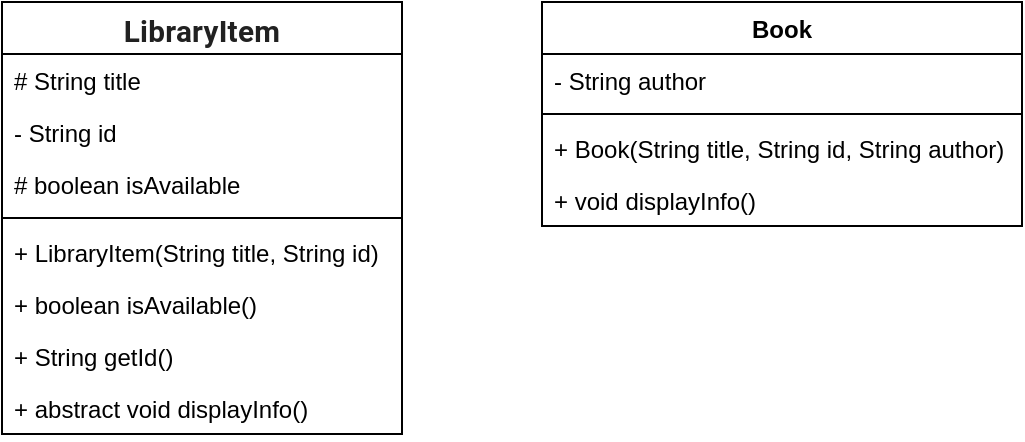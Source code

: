 <mxfile version="24.8.4">
  <diagram name="第 1 页" id="PSKmwgKcGm7nJZNFbE3L">
    <mxGraphModel dx="1195" dy="615" grid="1" gridSize="10" guides="1" tooltips="1" connect="1" arrows="1" fold="1" page="1" pageScale="1" pageWidth="827" pageHeight="1169" math="0" shadow="0">
      <root>
        <mxCell id="0" />
        <mxCell id="1" parent="0" />
        <mxCell id="TOjBOKJqGip8uIWhOxMj-1" value="&lt;span style=&quot;--tw-border-spacing-x: 0; --tw-border-spacing-y: 0; --tw-translate-x: 0; --tw-translate-y: 0; --tw-rotate: 0; --tw-skew-x: 0; --tw-skew-y: 0; --tw-scale-x: 1; --tw-scale-y: 1; --tw-pan-x: ; --tw-pan-y: ; --tw-pinch-zoom: ; --tw-scroll-snap-strictness: proximity; --tw-gradient-from-position: ; --tw-gradient-via-position: ; --tw-gradient-to-position: ; --tw-ordinal: ; --tw-slashed-zero: ; --tw-numeric-figure: ; --tw-numeric-spacing: ; --tw-numeric-fraction: ; --tw-ring-inset: ; --tw-ring-offset-width: 0px; --tw-ring-offset-color: #fff; --tw-ring-color: #3b82f680; --tw-ring-offset-shadow: 0 0 #0000; --tw-ring-shadow: 0 0 #0000; --tw-shadow: 0 0 #0000; --tw-shadow-colored: 0 0 #0000; --tw-blur: ; --tw-brightness: ; --tw-contrast: ; --tw-grayscale: ; --tw-hue-rotate: ; --tw-invert: ; --tw-saturate: ; --tw-sepia: ; --tw-drop-shadow: ; --tw-backdrop-blur: ; --tw-backdrop-brightness: ; --tw-backdrop-contrast: ; --tw-backdrop-grayscale: ; --tw-backdrop-hue-rotate: ; --tw-backdrop-invert: ; --tw-backdrop-opacity: ; --tw-backdrop-saturate: ; --tw-backdrop-sepia: ; box-sizing: inherit; color: rgba(0, 0, 0, 0.87); font-family: Roboto, Helvetica, Arial, sans-serif; font-size: 14.857px; letter-spacing: 0.139px; text-align: left; background-color: rgb(255, 255, 255);&quot;&gt;LibraryItem&lt;/span&gt;" style="swimlane;fontStyle=1;align=center;verticalAlign=top;childLayout=stackLayout;horizontal=1;startSize=26;horizontalStack=0;resizeParent=1;resizeParentMax=0;resizeLast=0;collapsible=1;marginBottom=0;whiteSpace=wrap;html=1;" parent="1" vertex="1">
          <mxGeometry x="30" y="20" width="200" height="216" as="geometry" />
        </mxCell>
        <mxCell id="TOjBOKJqGip8uIWhOxMj-2" value="# String title" style="text;strokeColor=none;fillColor=none;align=left;verticalAlign=top;spacingLeft=4;spacingRight=4;overflow=hidden;rotatable=0;points=[[0,0.5],[1,0.5]];portConstraint=eastwest;whiteSpace=wrap;html=1;" parent="TOjBOKJqGip8uIWhOxMj-1" vertex="1">
          <mxGeometry y="26" width="200" height="26" as="geometry" />
        </mxCell>
        <mxCell id="RcvgGcVL2dAxraY7EbwN-2" value="- String id" style="text;strokeColor=none;fillColor=none;align=left;verticalAlign=top;spacingLeft=4;spacingRight=4;overflow=hidden;rotatable=0;points=[[0,0.5],[1,0.5]];portConstraint=eastwest;whiteSpace=wrap;html=1;" vertex="1" parent="TOjBOKJqGip8uIWhOxMj-1">
          <mxGeometry y="52" width="200" height="26" as="geometry" />
        </mxCell>
        <mxCell id="RcvgGcVL2dAxraY7EbwN-4" value="# boolean isAvailable" style="text;strokeColor=none;fillColor=none;align=left;verticalAlign=top;spacingLeft=4;spacingRight=4;overflow=hidden;rotatable=0;points=[[0,0.5],[1,0.5]];portConstraint=eastwest;whiteSpace=wrap;html=1;" vertex="1" parent="TOjBOKJqGip8uIWhOxMj-1">
          <mxGeometry y="78" width="200" height="26" as="geometry" />
        </mxCell>
        <mxCell id="TOjBOKJqGip8uIWhOxMj-3" value="" style="line;strokeWidth=1;fillColor=none;align=left;verticalAlign=middle;spacingTop=-1;spacingLeft=3;spacingRight=3;rotatable=0;labelPosition=right;points=[];portConstraint=eastwest;strokeColor=inherit;" parent="TOjBOKJqGip8uIWhOxMj-1" vertex="1">
          <mxGeometry y="104" width="200" height="8" as="geometry" />
        </mxCell>
        <mxCell id="RcvgGcVL2dAxraY7EbwN-5" value="+ LibraryItem(String title, String id)" style="text;strokeColor=none;fillColor=none;align=left;verticalAlign=top;spacingLeft=4;spacingRight=4;overflow=hidden;rotatable=0;points=[[0,0.5],[1,0.5]];portConstraint=eastwest;whiteSpace=wrap;html=1;" vertex="1" parent="TOjBOKJqGip8uIWhOxMj-1">
          <mxGeometry y="112" width="200" height="26" as="geometry" />
        </mxCell>
        <mxCell id="RcvgGcVL2dAxraY7EbwN-7" value="+ boolean isAvailable()" style="text;strokeColor=none;fillColor=none;align=left;verticalAlign=top;spacingLeft=4;spacingRight=4;overflow=hidden;rotatable=0;points=[[0,0.5],[1,0.5]];portConstraint=eastwest;whiteSpace=wrap;html=1;" vertex="1" parent="TOjBOKJqGip8uIWhOxMj-1">
          <mxGeometry y="138" width="200" height="26" as="geometry" />
        </mxCell>
        <mxCell id="RcvgGcVL2dAxraY7EbwN-6" value="+ String getId()" style="text;strokeColor=none;fillColor=none;align=left;verticalAlign=top;spacingLeft=4;spacingRight=4;overflow=hidden;rotatable=0;points=[[0,0.5],[1,0.5]];portConstraint=eastwest;whiteSpace=wrap;html=1;" vertex="1" parent="TOjBOKJqGip8uIWhOxMj-1">
          <mxGeometry y="164" width="200" height="26" as="geometry" />
        </mxCell>
        <mxCell id="TOjBOKJqGip8uIWhOxMj-4" value="+ abstract void displayInfo()" style="text;strokeColor=none;fillColor=none;align=left;verticalAlign=top;spacingLeft=4;spacingRight=4;overflow=hidden;rotatable=0;points=[[0,0.5],[1,0.5]];portConstraint=eastwest;whiteSpace=wrap;html=1;" parent="TOjBOKJqGip8uIWhOxMj-1" vertex="1">
          <mxGeometry y="190" width="200" height="26" as="geometry" />
        </mxCell>
        <mxCell id="RcvgGcVL2dAxraY7EbwN-8" value="Book" style="swimlane;fontStyle=1;align=center;verticalAlign=top;childLayout=stackLayout;horizontal=1;startSize=26;horizontalStack=0;resizeParent=1;resizeParentMax=0;resizeLast=0;collapsible=1;marginBottom=0;whiteSpace=wrap;html=1;" vertex="1" parent="1">
          <mxGeometry x="300" y="20" width="240" height="112" as="geometry" />
        </mxCell>
        <mxCell id="RcvgGcVL2dAxraY7EbwN-9" value="-&amp;nbsp;String author" style="text;strokeColor=none;fillColor=none;align=left;verticalAlign=top;spacingLeft=4;spacingRight=4;overflow=hidden;rotatable=0;points=[[0,0.5],[1,0.5]];portConstraint=eastwest;whiteSpace=wrap;html=1;" vertex="1" parent="RcvgGcVL2dAxraY7EbwN-8">
          <mxGeometry y="26" width="240" height="26" as="geometry" />
        </mxCell>
        <mxCell id="RcvgGcVL2dAxraY7EbwN-10" value="" style="line;strokeWidth=1;fillColor=none;align=left;verticalAlign=middle;spacingTop=-1;spacingLeft=3;spacingRight=3;rotatable=0;labelPosition=right;points=[];portConstraint=eastwest;strokeColor=inherit;" vertex="1" parent="RcvgGcVL2dAxraY7EbwN-8">
          <mxGeometry y="52" width="240" height="8" as="geometry" />
        </mxCell>
        <mxCell id="RcvgGcVL2dAxraY7EbwN-11" value="+ Book(String title, String id, String author)" style="text;strokeColor=none;fillColor=none;align=left;verticalAlign=top;spacingLeft=4;spacingRight=4;overflow=hidden;rotatable=0;points=[[0,0.5],[1,0.5]];portConstraint=eastwest;whiteSpace=wrap;html=1;" vertex="1" parent="RcvgGcVL2dAxraY7EbwN-8">
          <mxGeometry y="60" width="240" height="26" as="geometry" />
        </mxCell>
        <mxCell id="RcvgGcVL2dAxraY7EbwN-12" value="+ void displayInfo()" style="text;strokeColor=none;fillColor=none;align=left;verticalAlign=top;spacingLeft=4;spacingRight=4;overflow=hidden;rotatable=0;points=[[0,0.5],[1,0.5]];portConstraint=eastwest;whiteSpace=wrap;html=1;" vertex="1" parent="RcvgGcVL2dAxraY7EbwN-8">
          <mxGeometry y="86" width="240" height="26" as="geometry" />
        </mxCell>
      </root>
    </mxGraphModel>
  </diagram>
</mxfile>
